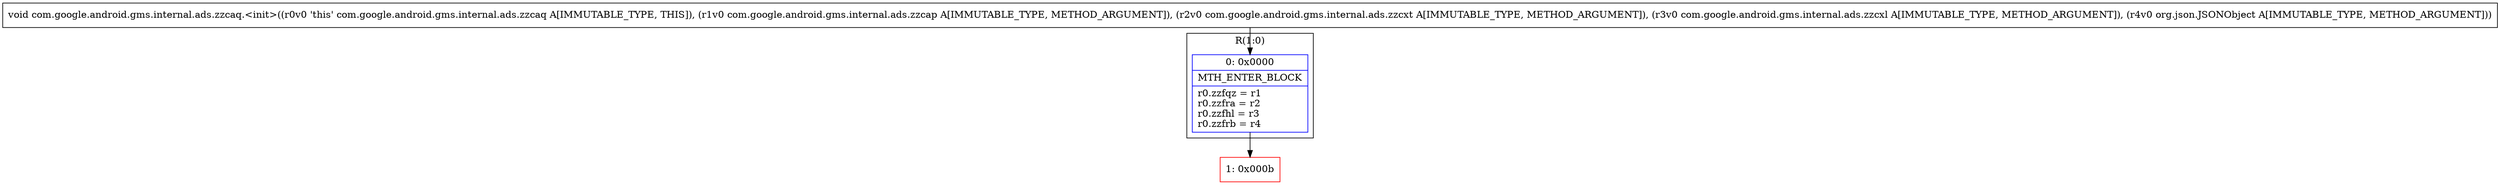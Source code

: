 digraph "CFG forcom.google.android.gms.internal.ads.zzcaq.\<init\>(Lcom\/google\/android\/gms\/internal\/ads\/zzcap;Lcom\/google\/android\/gms\/internal\/ads\/zzcxt;Lcom\/google\/android\/gms\/internal\/ads\/zzcxl;Lorg\/json\/JSONObject;)V" {
subgraph cluster_Region_1919801374 {
label = "R(1:0)";
node [shape=record,color=blue];
Node_0 [shape=record,label="{0\:\ 0x0000|MTH_ENTER_BLOCK\l|r0.zzfqz = r1\lr0.zzfra = r2\lr0.zzfhl = r3\lr0.zzfrb = r4\l}"];
}
Node_1 [shape=record,color=red,label="{1\:\ 0x000b}"];
MethodNode[shape=record,label="{void com.google.android.gms.internal.ads.zzcaq.\<init\>((r0v0 'this' com.google.android.gms.internal.ads.zzcaq A[IMMUTABLE_TYPE, THIS]), (r1v0 com.google.android.gms.internal.ads.zzcap A[IMMUTABLE_TYPE, METHOD_ARGUMENT]), (r2v0 com.google.android.gms.internal.ads.zzcxt A[IMMUTABLE_TYPE, METHOD_ARGUMENT]), (r3v0 com.google.android.gms.internal.ads.zzcxl A[IMMUTABLE_TYPE, METHOD_ARGUMENT]), (r4v0 org.json.JSONObject A[IMMUTABLE_TYPE, METHOD_ARGUMENT])) }"];
MethodNode -> Node_0;
Node_0 -> Node_1;
}

